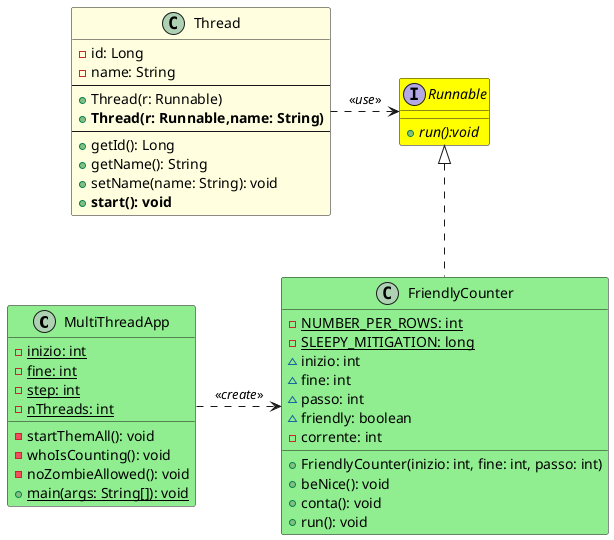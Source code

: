 @startuml
class MultiThreadApp [[java:pro.lenzi.tepsit.thread.multiple.MultiThreadApp]] #lightgreen {
	-{static} inizio: int
	-{static} fine: int
	-{static} step: int
	-{static} nThreads: int
	-startThemAll(): void
	-whoIsCounting(): void
	-noZombieAllowed(): void
	+{static} main(args: String[]): void
}


class FriendlyCounter [[java:pro.lenzi.tepsit.thread.multiple.FriendlyCounter]] #lightgreen{
	-{static} NUMBER_PER_ROWS: int
	-{static} SLEEPY_MITIGATION: long
	~inizio: int
	~fine: int
	~passo: int
	~friendly: boolean
	-corrente: int
	+FriendlyCounter(inizio: int, fine: int, passo: int)
	+beNice(): void
	+conta(): void
	+run(): void
}
interface Runnable #yellow {
	{abstract} +run():void
}

class Thread #lightyellow {
	-id: Long
	-name: String
	--
	+Thread(r: Runnable)
	+**Thread(r: Runnable,name: String)**  
	--
	+getId(): Long
	+getName(): String
	+setName(name: String): void
	+**start(): void**
}
Runnable <|.. FriendlyCounter

MultiThreadApp .right.> FriendlyCounter : <<//create//>>

Thread .right.> Runnable : <<//use//>>
@enduml
Thread .[#red].> FriendlyCounter : <<//usa//>> 

MultiThreadApp .[#red]up.> Thread : <<//create//>>
@enduml

